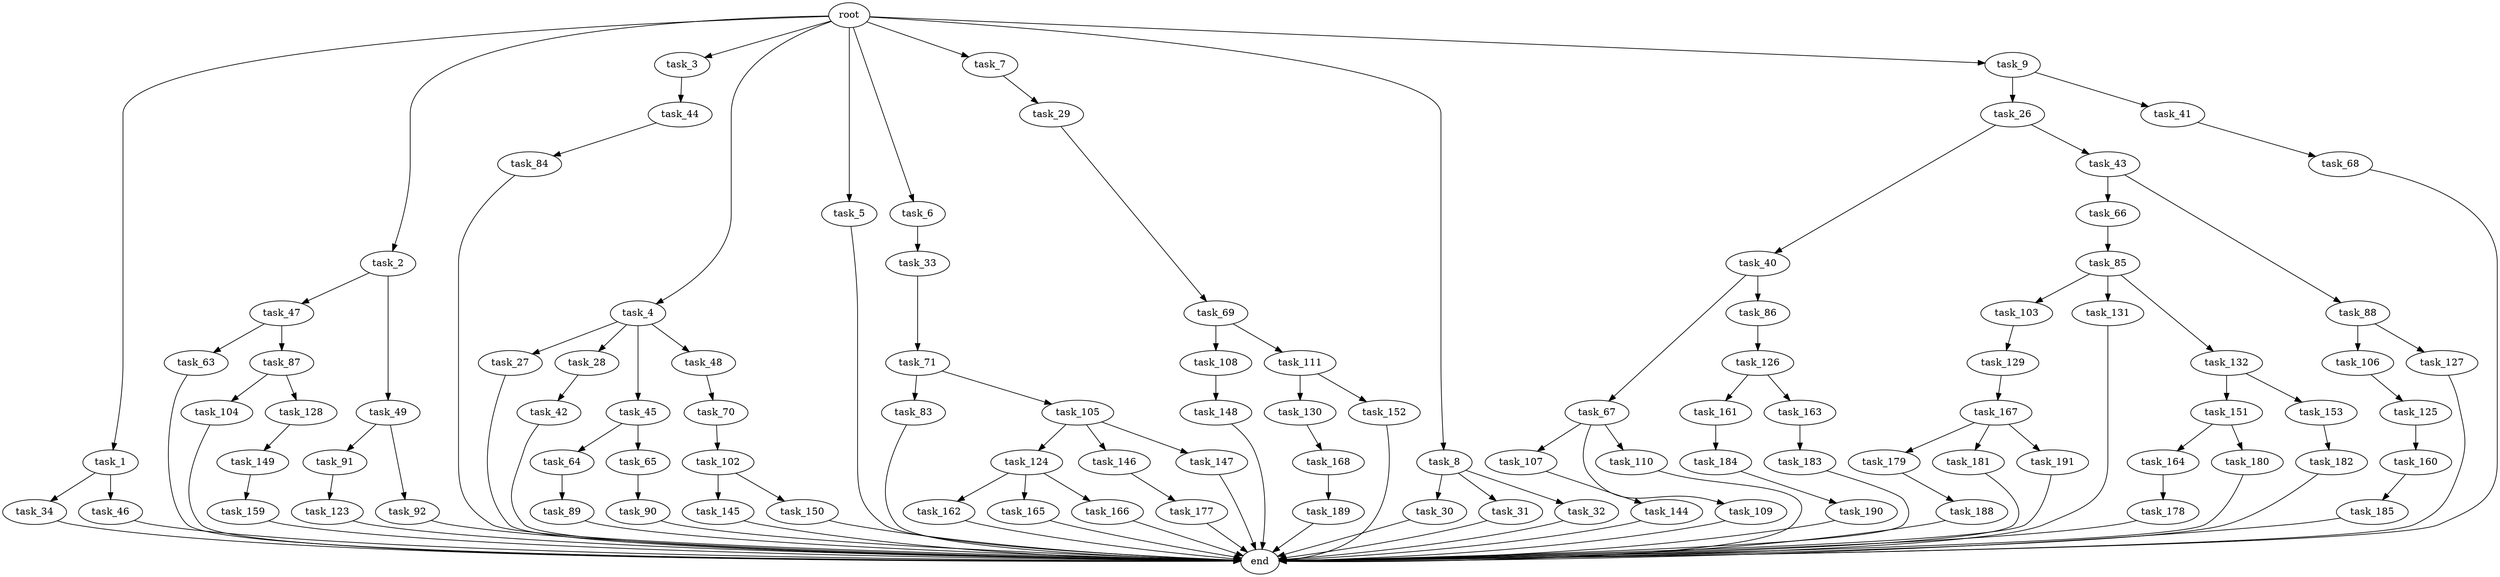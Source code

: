 digraph G {
  root [size="0.000000"];
  task_1 [size="1024.000000"];
  task_2 [size="1024.000000"];
  task_3 [size="1024.000000"];
  task_4 [size="1024.000000"];
  task_5 [size="1024.000000"];
  task_6 [size="1024.000000"];
  task_7 [size="1024.000000"];
  task_8 [size="1024.000000"];
  task_9 [size="1024.000000"];
  task_26 [size="214748364800.000000"];
  task_27 [size="858993459200.000000"];
  task_28 [size="858993459200.000000"];
  task_29 [size="137438953472.000000"];
  task_30 [size="77309411328.000000"];
  task_31 [size="77309411328.000000"];
  task_32 [size="77309411328.000000"];
  task_33 [size="34359738368.000000"];
  task_34 [size="549755813888.000000"];
  task_40 [size="858993459200.000000"];
  task_41 [size="214748364800.000000"];
  task_42 [size="34359738368.000000"];
  task_43 [size="858993459200.000000"];
  task_44 [size="549755813888.000000"];
  task_45 [size="858993459200.000000"];
  task_46 [size="549755813888.000000"];
  task_47 [size="695784701952.000000"];
  task_48 [size="858993459200.000000"];
  task_49 [size="695784701952.000000"];
  task_63 [size="34359738368.000000"];
  task_64 [size="309237645312.000000"];
  task_65 [size="309237645312.000000"];
  task_66 [size="695784701952.000000"];
  task_67 [size="77309411328.000000"];
  task_68 [size="695784701952.000000"];
  task_69 [size="309237645312.000000"];
  task_70 [size="695784701952.000000"];
  task_71 [size="77309411328.000000"];
  task_83 [size="549755813888.000000"];
  task_84 [size="420906795008.000000"];
  task_85 [size="420906795008.000000"];
  task_86 [size="77309411328.000000"];
  task_87 [size="34359738368.000000"];
  task_88 [size="695784701952.000000"];
  task_89 [size="137438953472.000000"];
  task_90 [size="137438953472.000000"];
  task_91 [size="549755813888.000000"];
  task_92 [size="549755813888.000000"];
  task_102 [size="137438953472.000000"];
  task_103 [size="858993459200.000000"];
  task_104 [size="309237645312.000000"];
  task_105 [size="549755813888.000000"];
  task_106 [size="420906795008.000000"];
  task_107 [size="34359738368.000000"];
  task_108 [size="77309411328.000000"];
  task_109 [size="34359738368.000000"];
  task_110 [size="34359738368.000000"];
  task_111 [size="77309411328.000000"];
  task_123 [size="549755813888.000000"];
  task_124 [size="137438953472.000000"];
  task_125 [size="214748364800.000000"];
  task_126 [size="420906795008.000000"];
  task_127 [size="420906795008.000000"];
  task_128 [size="309237645312.000000"];
  task_129 [size="549755813888.000000"];
  task_130 [size="34359738368.000000"];
  task_131 [size="858993459200.000000"];
  task_132 [size="858993459200.000000"];
  task_144 [size="214748364800.000000"];
  task_145 [size="214748364800.000000"];
  task_146 [size="137438953472.000000"];
  task_147 [size="137438953472.000000"];
  task_148 [size="77309411328.000000"];
  task_149 [size="858993459200.000000"];
  task_150 [size="214748364800.000000"];
  task_151 [size="858993459200.000000"];
  task_152 [size="34359738368.000000"];
  task_153 [size="858993459200.000000"];
  task_159 [size="549755813888.000000"];
  task_160 [size="549755813888.000000"];
  task_161 [size="34359738368.000000"];
  task_162 [size="309237645312.000000"];
  task_163 [size="34359738368.000000"];
  task_164 [size="549755813888.000000"];
  task_165 [size="309237645312.000000"];
  task_166 [size="309237645312.000000"];
  task_167 [size="695784701952.000000"];
  task_168 [size="420906795008.000000"];
  task_177 [size="137438953472.000000"];
  task_178 [size="309237645312.000000"];
  task_179 [size="137438953472.000000"];
  task_180 [size="549755813888.000000"];
  task_181 [size="137438953472.000000"];
  task_182 [size="214748364800.000000"];
  task_183 [size="77309411328.000000"];
  task_184 [size="137438953472.000000"];
  task_185 [size="137438953472.000000"];
  task_188 [size="858993459200.000000"];
  task_189 [size="858993459200.000000"];
  task_190 [size="549755813888.000000"];
  task_191 [size="137438953472.000000"];
  end [size="0.000000"];

  root -> task_1 [size="1.000000"];
  root -> task_2 [size="1.000000"];
  root -> task_3 [size="1.000000"];
  root -> task_4 [size="1.000000"];
  root -> task_5 [size="1.000000"];
  root -> task_6 [size="1.000000"];
  root -> task_7 [size="1.000000"];
  root -> task_8 [size="1.000000"];
  root -> task_9 [size="1.000000"];
  task_1 -> task_34 [size="536870912.000000"];
  task_1 -> task_46 [size="536870912.000000"];
  task_2 -> task_47 [size="679477248.000000"];
  task_2 -> task_49 [size="679477248.000000"];
  task_3 -> task_44 [size="536870912.000000"];
  task_4 -> task_27 [size="838860800.000000"];
  task_4 -> task_28 [size="838860800.000000"];
  task_4 -> task_45 [size="838860800.000000"];
  task_4 -> task_48 [size="838860800.000000"];
  task_5 -> end [size="1.000000"];
  task_6 -> task_33 [size="33554432.000000"];
  task_7 -> task_29 [size="134217728.000000"];
  task_8 -> task_30 [size="75497472.000000"];
  task_8 -> task_31 [size="75497472.000000"];
  task_8 -> task_32 [size="75497472.000000"];
  task_9 -> task_26 [size="209715200.000000"];
  task_9 -> task_41 [size="209715200.000000"];
  task_26 -> task_40 [size="838860800.000000"];
  task_26 -> task_43 [size="838860800.000000"];
  task_27 -> end [size="1.000000"];
  task_28 -> task_42 [size="33554432.000000"];
  task_29 -> task_69 [size="301989888.000000"];
  task_30 -> end [size="1.000000"];
  task_31 -> end [size="1.000000"];
  task_32 -> end [size="1.000000"];
  task_33 -> task_71 [size="75497472.000000"];
  task_34 -> end [size="1.000000"];
  task_40 -> task_67 [size="75497472.000000"];
  task_40 -> task_86 [size="75497472.000000"];
  task_41 -> task_68 [size="679477248.000000"];
  task_42 -> end [size="1.000000"];
  task_43 -> task_66 [size="679477248.000000"];
  task_43 -> task_88 [size="679477248.000000"];
  task_44 -> task_84 [size="411041792.000000"];
  task_45 -> task_64 [size="301989888.000000"];
  task_45 -> task_65 [size="301989888.000000"];
  task_46 -> end [size="1.000000"];
  task_47 -> task_63 [size="33554432.000000"];
  task_47 -> task_87 [size="33554432.000000"];
  task_48 -> task_70 [size="679477248.000000"];
  task_49 -> task_91 [size="536870912.000000"];
  task_49 -> task_92 [size="536870912.000000"];
  task_63 -> end [size="1.000000"];
  task_64 -> task_89 [size="134217728.000000"];
  task_65 -> task_90 [size="134217728.000000"];
  task_66 -> task_85 [size="411041792.000000"];
  task_67 -> task_107 [size="33554432.000000"];
  task_67 -> task_109 [size="33554432.000000"];
  task_67 -> task_110 [size="33554432.000000"];
  task_68 -> end [size="1.000000"];
  task_69 -> task_108 [size="75497472.000000"];
  task_69 -> task_111 [size="75497472.000000"];
  task_70 -> task_102 [size="134217728.000000"];
  task_71 -> task_83 [size="536870912.000000"];
  task_71 -> task_105 [size="536870912.000000"];
  task_83 -> end [size="1.000000"];
  task_84 -> end [size="1.000000"];
  task_85 -> task_103 [size="838860800.000000"];
  task_85 -> task_131 [size="838860800.000000"];
  task_85 -> task_132 [size="838860800.000000"];
  task_86 -> task_126 [size="411041792.000000"];
  task_87 -> task_104 [size="301989888.000000"];
  task_87 -> task_128 [size="301989888.000000"];
  task_88 -> task_106 [size="411041792.000000"];
  task_88 -> task_127 [size="411041792.000000"];
  task_89 -> end [size="1.000000"];
  task_90 -> end [size="1.000000"];
  task_91 -> task_123 [size="536870912.000000"];
  task_92 -> end [size="1.000000"];
  task_102 -> task_145 [size="209715200.000000"];
  task_102 -> task_150 [size="209715200.000000"];
  task_103 -> task_129 [size="536870912.000000"];
  task_104 -> end [size="1.000000"];
  task_105 -> task_124 [size="134217728.000000"];
  task_105 -> task_146 [size="134217728.000000"];
  task_105 -> task_147 [size="134217728.000000"];
  task_106 -> task_125 [size="209715200.000000"];
  task_107 -> task_144 [size="209715200.000000"];
  task_108 -> task_148 [size="75497472.000000"];
  task_109 -> end [size="1.000000"];
  task_110 -> end [size="1.000000"];
  task_111 -> task_130 [size="33554432.000000"];
  task_111 -> task_152 [size="33554432.000000"];
  task_123 -> end [size="1.000000"];
  task_124 -> task_162 [size="301989888.000000"];
  task_124 -> task_165 [size="301989888.000000"];
  task_124 -> task_166 [size="301989888.000000"];
  task_125 -> task_160 [size="536870912.000000"];
  task_126 -> task_161 [size="33554432.000000"];
  task_126 -> task_163 [size="33554432.000000"];
  task_127 -> end [size="1.000000"];
  task_128 -> task_149 [size="838860800.000000"];
  task_129 -> task_167 [size="679477248.000000"];
  task_130 -> task_168 [size="411041792.000000"];
  task_131 -> end [size="1.000000"];
  task_132 -> task_151 [size="838860800.000000"];
  task_132 -> task_153 [size="838860800.000000"];
  task_144 -> end [size="1.000000"];
  task_145 -> end [size="1.000000"];
  task_146 -> task_177 [size="134217728.000000"];
  task_147 -> end [size="1.000000"];
  task_148 -> end [size="1.000000"];
  task_149 -> task_159 [size="536870912.000000"];
  task_150 -> end [size="1.000000"];
  task_151 -> task_164 [size="536870912.000000"];
  task_151 -> task_180 [size="536870912.000000"];
  task_152 -> end [size="1.000000"];
  task_153 -> task_182 [size="209715200.000000"];
  task_159 -> end [size="1.000000"];
  task_160 -> task_185 [size="134217728.000000"];
  task_161 -> task_184 [size="134217728.000000"];
  task_162 -> end [size="1.000000"];
  task_163 -> task_183 [size="75497472.000000"];
  task_164 -> task_178 [size="301989888.000000"];
  task_165 -> end [size="1.000000"];
  task_166 -> end [size="1.000000"];
  task_167 -> task_179 [size="134217728.000000"];
  task_167 -> task_181 [size="134217728.000000"];
  task_167 -> task_191 [size="134217728.000000"];
  task_168 -> task_189 [size="838860800.000000"];
  task_177 -> end [size="1.000000"];
  task_178 -> end [size="1.000000"];
  task_179 -> task_188 [size="838860800.000000"];
  task_180 -> end [size="1.000000"];
  task_181 -> end [size="1.000000"];
  task_182 -> end [size="1.000000"];
  task_183 -> end [size="1.000000"];
  task_184 -> task_190 [size="536870912.000000"];
  task_185 -> end [size="1.000000"];
  task_188 -> end [size="1.000000"];
  task_189 -> end [size="1.000000"];
  task_190 -> end [size="1.000000"];
  task_191 -> end [size="1.000000"];
}
